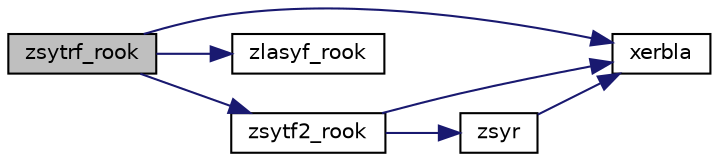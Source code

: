 digraph "zsytrf_rook"
{
 // LATEX_PDF_SIZE
  edge [fontname="Helvetica",fontsize="10",labelfontname="Helvetica",labelfontsize="10"];
  node [fontname="Helvetica",fontsize="10",shape=record];
  rankdir="LR";
  Node1 [label="zsytrf_rook",height=0.2,width=0.4,color="black", fillcolor="grey75", style="filled", fontcolor="black",tooltip="ZSYTRF_ROOK"];
  Node1 -> Node2 [color="midnightblue",fontsize="10",style="solid",fontname="Helvetica"];
  Node2 [label="xerbla",height=0.2,width=0.4,color="black", fillcolor="white", style="filled",URL="$xerbla_8f.html#a377ee61015baf8dea7770b3a404b1c07",tooltip="XERBLA"];
  Node1 -> Node3 [color="midnightblue",fontsize="10",style="solid",fontname="Helvetica"];
  Node3 [label="zlasyf_rook",height=0.2,width=0.4,color="black", fillcolor="white", style="filled",URL="$zlasyf__rook_8f.html#a46d7573c7b86261c84487dc81eefa77b",tooltip="ZLASYF_ROOK computes a partial factorization of a complex symmetric matrix using the bounded Bunch-Ka..."];
  Node1 -> Node4 [color="midnightblue",fontsize="10",style="solid",fontname="Helvetica"];
  Node4 [label="zsytf2_rook",height=0.2,width=0.4,color="black", fillcolor="white", style="filled",URL="$zsytf2__rook_8f.html#a72c010740cd6424c8e5518bd1ef0977c",tooltip="ZSYTF2_ROOK computes the factorization of a complex symmetric indefinite matrix using the bounded Bun..."];
  Node4 -> Node2 [color="midnightblue",fontsize="10",style="solid",fontname="Helvetica"];
  Node4 -> Node5 [color="midnightblue",fontsize="10",style="solid",fontname="Helvetica"];
  Node5 [label="zsyr",height=0.2,width=0.4,color="black", fillcolor="white", style="filled",URL="$zsyr_8f.html#a08a5c1ca17a783b2f7e7f3bc80b422dd",tooltip="ZSYR performs the symmetric rank-1 update of a complex symmetric matrix."];
  Node5 -> Node2 [color="midnightblue",fontsize="10",style="solid",fontname="Helvetica"];
}
